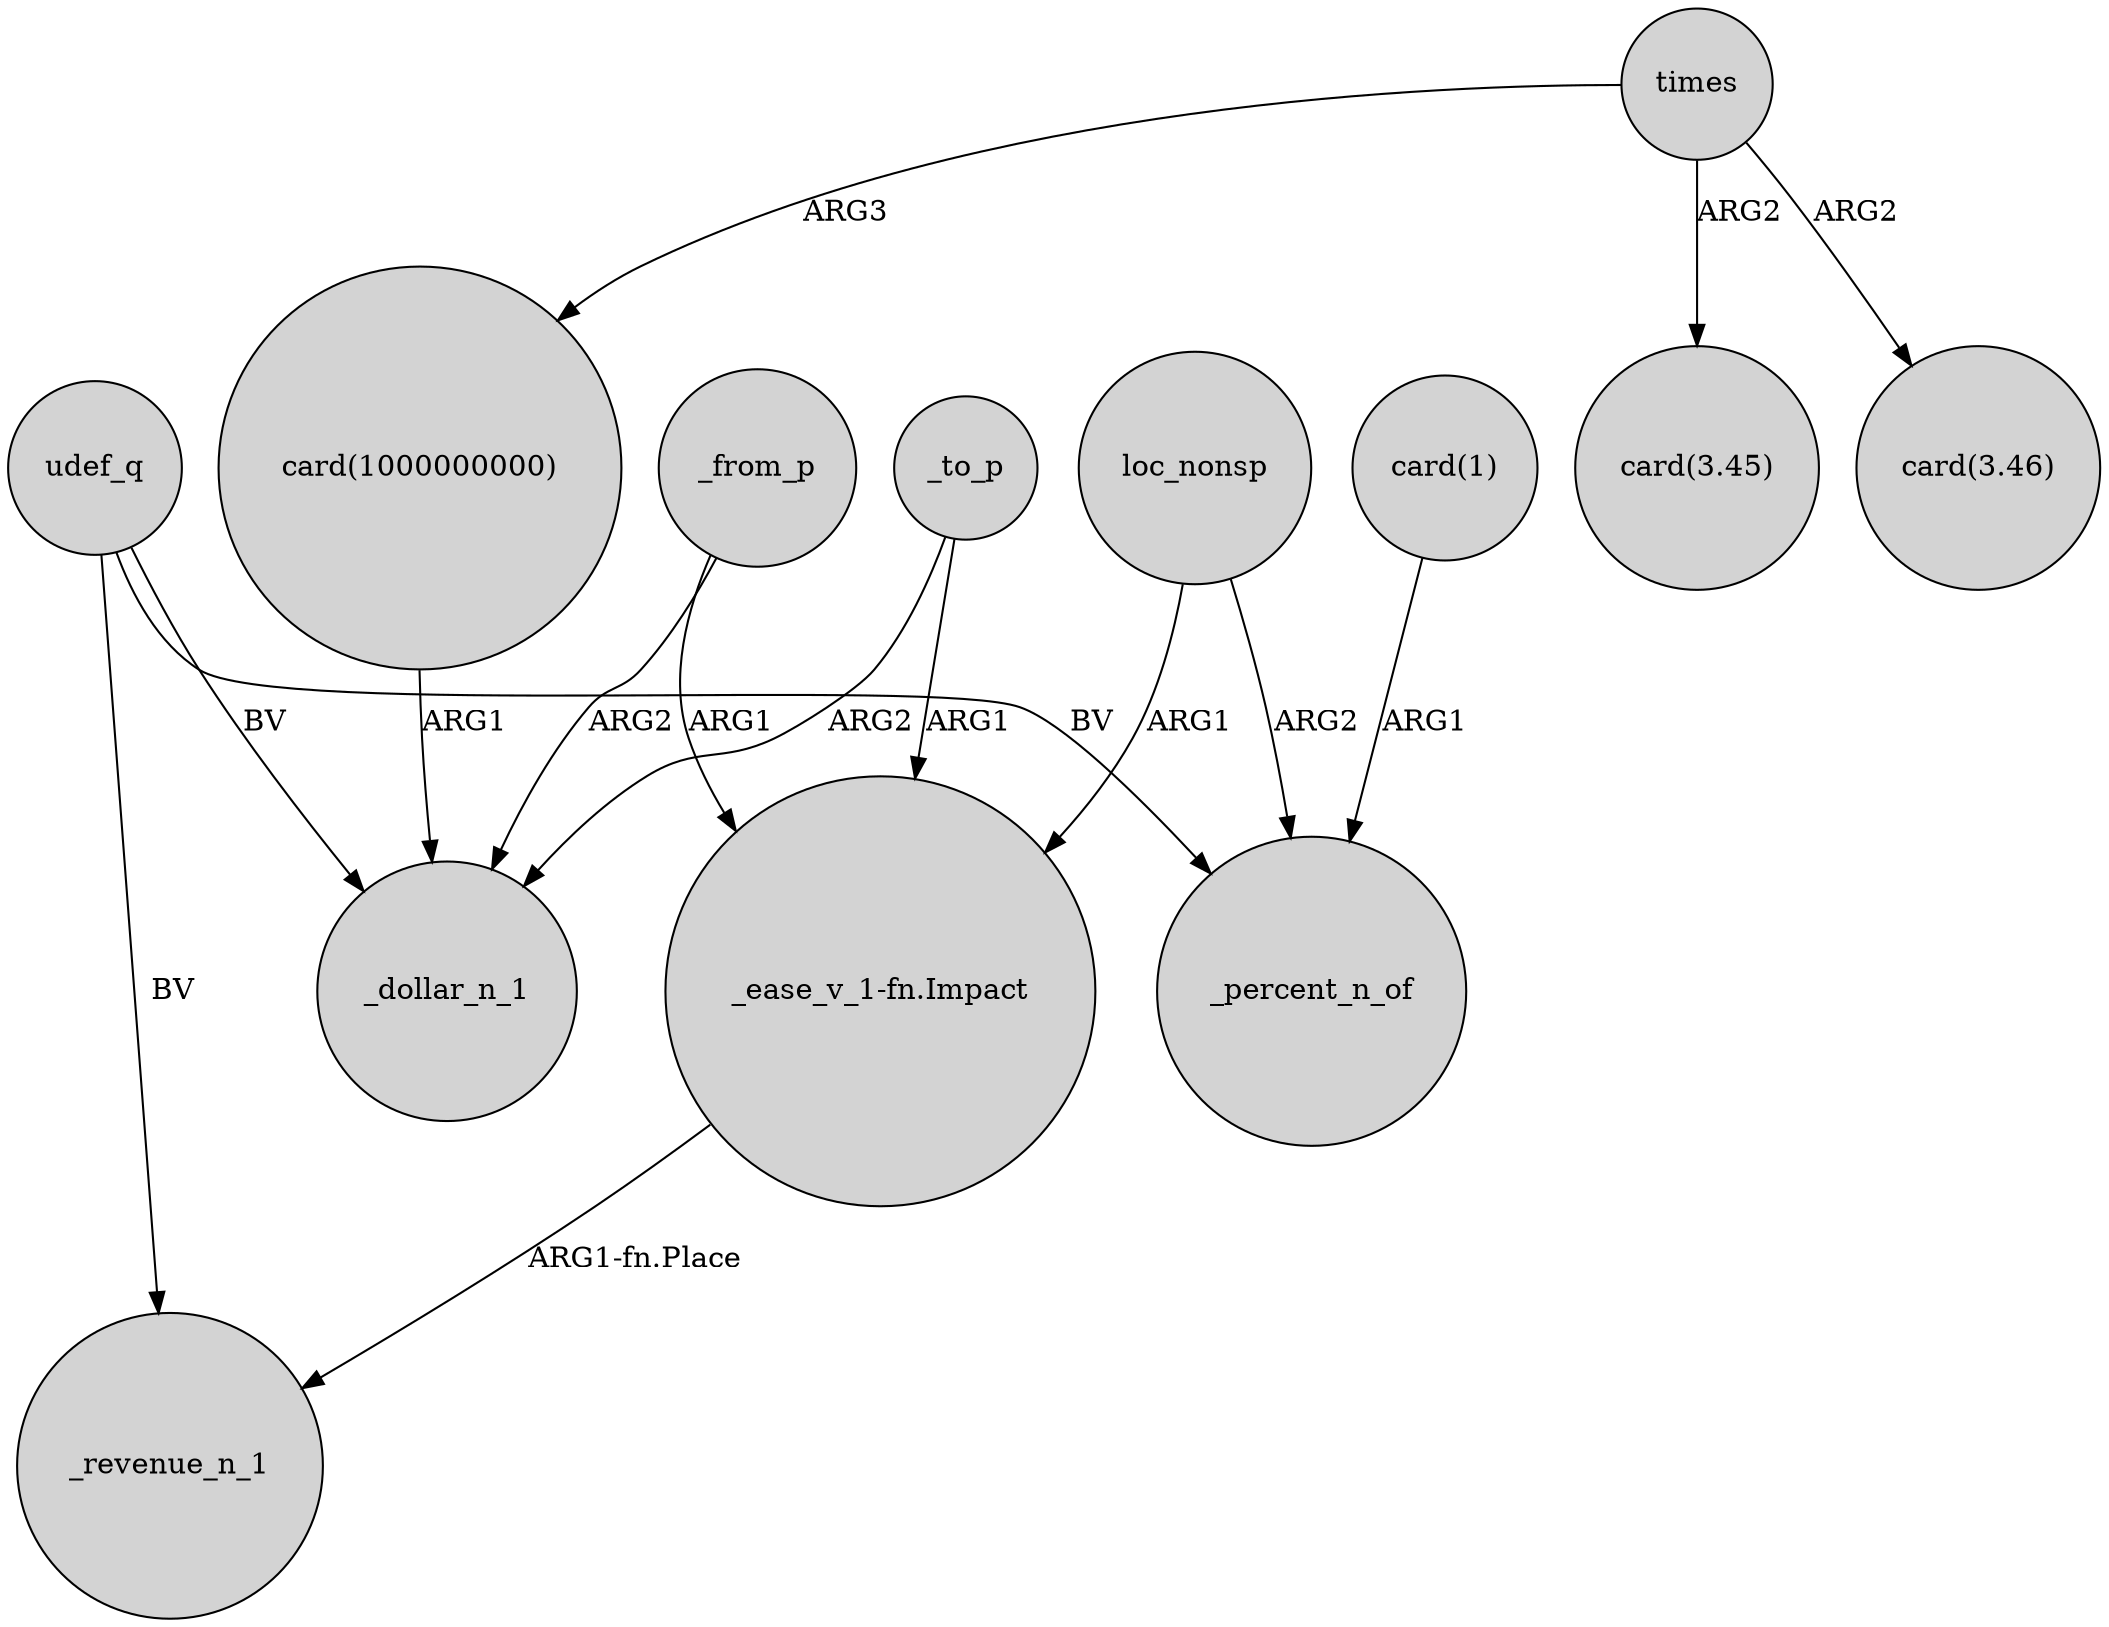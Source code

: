 digraph {
	node [shape=circle style=filled]
	"card(1000000000)" -> _dollar_n_1 [label=ARG1]
	udef_q -> _percent_n_of [label=BV]
	loc_nonsp -> "_ease_v_1-fn.Impact" [label=ARG1]
	"card(1)" -> _percent_n_of [label=ARG1]
	"_ease_v_1-fn.Impact" -> _revenue_n_1 [label="ARG1-fn.Place"]
	_from_p -> "_ease_v_1-fn.Impact" [label=ARG1]
	_to_p -> _dollar_n_1 [label=ARG2]
	_to_p -> "_ease_v_1-fn.Impact" [label=ARG1]
	times -> "card(1000000000)" [label=ARG3]
	udef_q -> _dollar_n_1 [label=BV]
	times -> "card(3.45)" [label=ARG2]
	udef_q -> _revenue_n_1 [label=BV]
	_from_p -> _dollar_n_1 [label=ARG2]
	loc_nonsp -> _percent_n_of [label=ARG2]
	times -> "card(3.46)" [label=ARG2]
}
